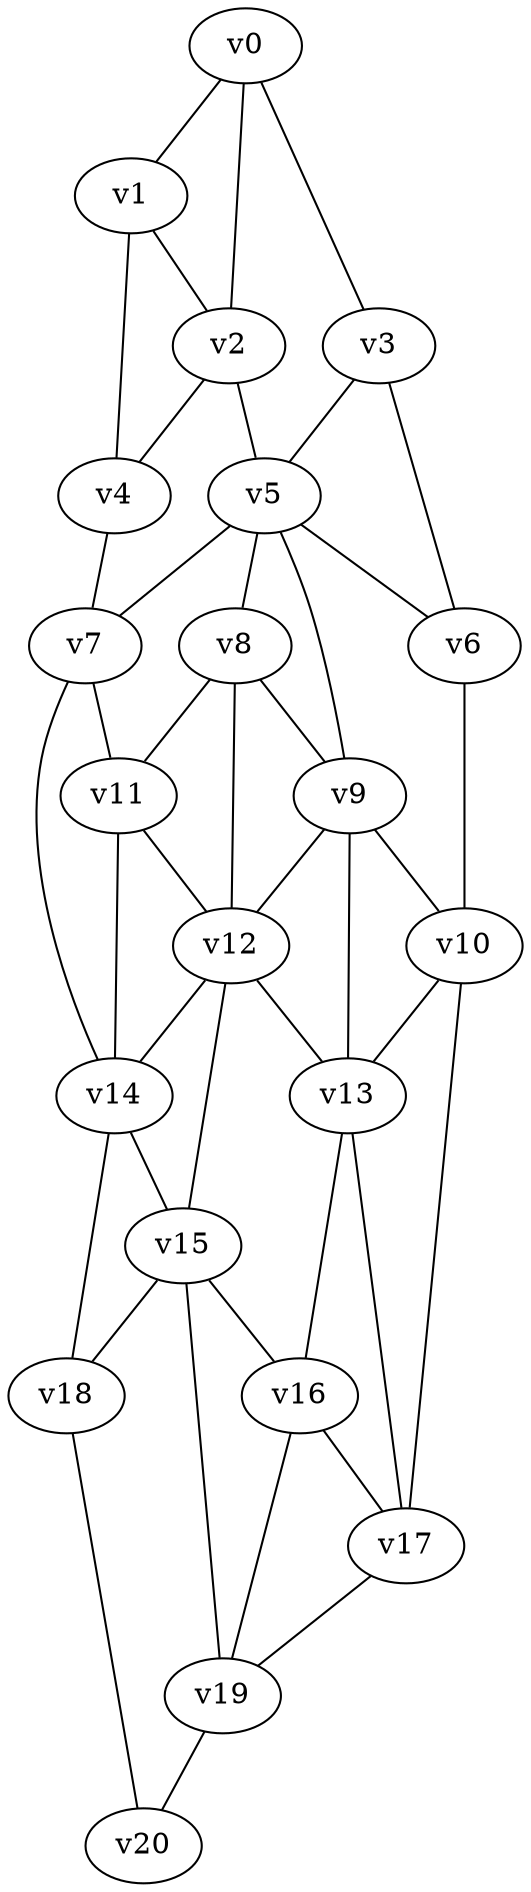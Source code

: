 graph {
v0 -- v1;
v0 -- v2;
v0 -- v3;
v1 -- v2;
v1 -- v4;
v2 -- v4;
v2 -- v5;
v3 -- v5;
v3 -- v6;
v4 -- v7;
v5 -- v7;
v5 -- v8;
v5 -- v9;
v5 -- v6;
v6 -- v10;
v7 -- v14;
v7 -- v11;
v8 -- v11;
v8 -- v12;
v8 -- v9;
v9 -- v12;
v9 -- v13;
v9 -- v10;
v10 -- v13;
v10 -- v17;
v11 -- v14;
v11 -- v12;
v12 -- v14;
v12 -- v15;
v12 -- v13;
v13 -- v16;
v13 -- v17;
v14 -- v18;
v14 -- v15;
v15 -- v18;
v15 -- v19;
v15 -- v16;
v16 -- v19;
v16 -- v17;
v17 -- v19;
v18 -- v20;
v19 -- v20;
}